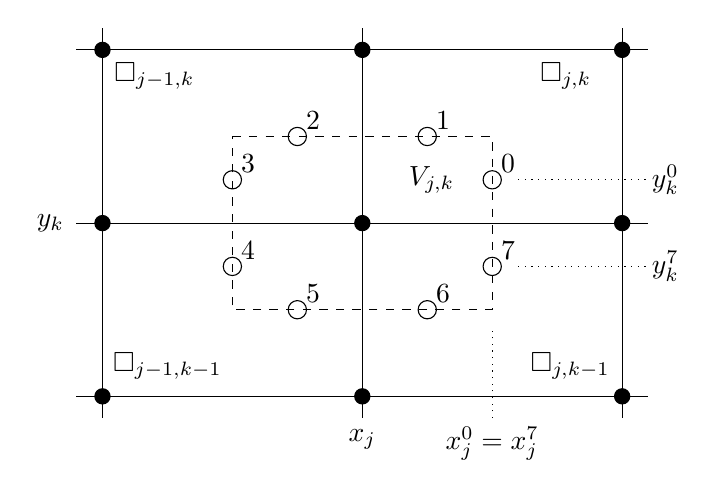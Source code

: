 \begin{tikzpicture}[scale=1.1]
  %uncomment to see grid on which it was generated:
  %\draw[dotted,step=1.0,black,very thin] (0,0) grid (6,4);

  % strong grid around elements
  \draw (-0.3,0) -- (6.3,0);
  \draw (-0.3,2) -- (6.3,2);
  \draw (-0.3,4) -- (6.3,4);
  \draw (0,-0.25) -- (0,4.25);
  \draw (3,-0.25) -- (3,4.25);
  \draw (6,-0.25) -- (6,4.25);

  % nodes
  \filldraw (0,0) circle (2.5pt);
  \filldraw (3,0) circle (2.5pt);
  \filldraw (6,0) circle (2.5pt);
  \filldraw (0,2) circle (2.5pt);
  \filldraw (3,2) circle (2.5pt);
  \filldraw (6,2) circle (2.5pt);
  \filldraw (0,4) circle (2.5pt);
  \filldraw (3,4) circle (2.5pt);
  \filldraw (6,4) circle (2.5pt);

  % outline control volume
  \draw[dashed] (1.5,3) -- (4.5,3) -- (4.5,1) -- (1.5,1) -- cycle;

  % mark quadrature points

  \draw (4.5,2.5) circle (3.0pt) node[shift={(0.2,0.2)}] {0};
  \draw (3.75,3)  circle (3.0pt) node[shift={(0.2,0.2)}] {1};
  \draw (2.25,3)  circle (3.0pt) node[shift={(0.2,0.2)}] {2};
  \draw (1.5,2.5) circle (3.0pt) node[shift={(0.2,0.2)}] {3};
  \draw (1.5,1.5) circle (3.0pt) node[shift={(0.2,0.2)}] {4};
  \draw (2.25,1)  circle (3.0pt) node[shift={(0.2,0.2)}] {5};
  \draw (3.75,1)  circle (3.0pt) node[shift={(0.2,0.2)}] {6};
  \draw (4.5,1.5) circle (3.0pt) node[shift={(0.2,0.2)}] {7};

  % label elements and control volume
  \draw (3.8,2.5) node {$V_{j,k}$};
  \draw (5.35,3.7) node {$\square_{j,k}$};
  \draw (5.4,0.35) node {$\square_{j,k-1}$};
  \draw (0.6,3.7) node {$\square_{j-1,k}$};
  \draw (0.75,0.35) node {$\square_{j-1,k-1}$};

  % label center point
  \draw (3,-0.5) node {$x_j$};
  \draw (-0.6,2) node {$y_k$};

  % indicate coordinates of quadrature points
  \draw[dotted] (4.5,-0.25) -- (4.5, 0.8);
  \draw (4.5,-0.55) node {$x_j^0=x_j^7$};
  \draw[dotted] (4.8,2.5) -- (6.3, 2.5);
  \draw (6.5,2.5) node {$y_k^0$};
  \draw[dotted] (4.8,1.5) -- (6.3, 1.5);
  \draw (6.5,1.5) node {$y_k^7$};

\end{tikzpicture}
